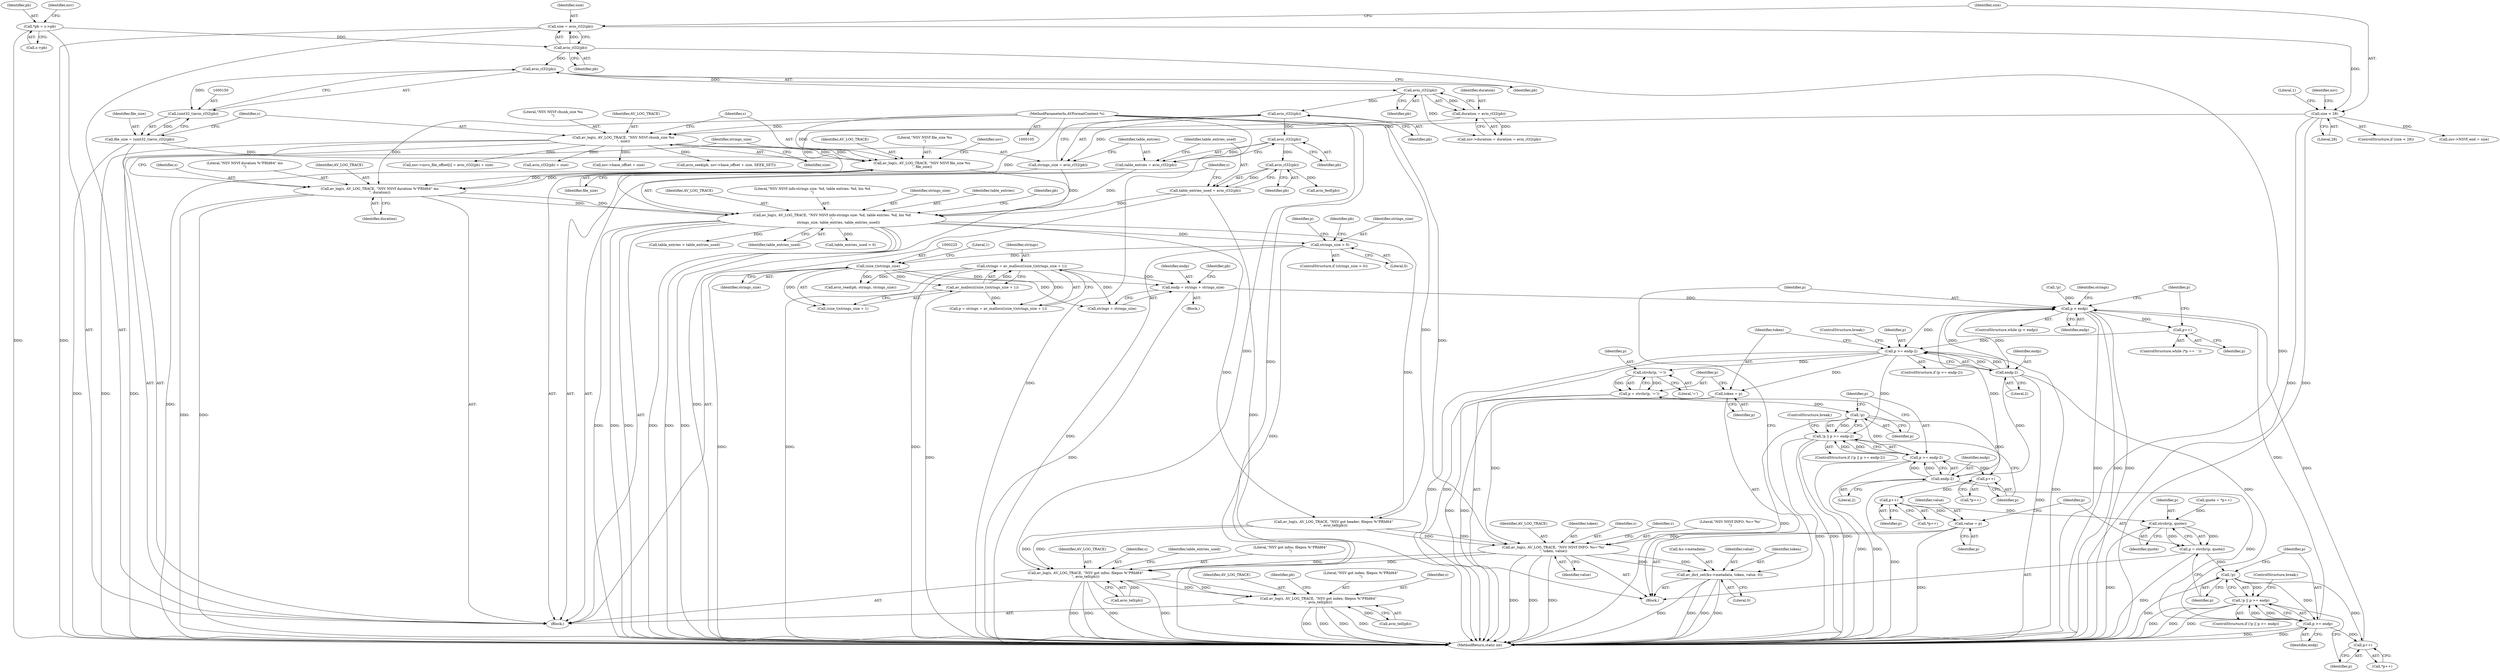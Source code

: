 digraph "0_FFmpeg_c24bcb553650b91e9eff15ef6e54ca73de2453b7@integer" {
"1000234" [label="(Call,endp = strings + strings_size)"];
"1000220" [label="(Call,strings = av_mallocz((size_t)strings_size + 1))"];
"1000222" [label="(Call,av_mallocz((size_t)strings_size + 1))"];
"1000224" [label="(Call,(size_t)strings_size)"];
"1000208" [label="(Call,strings_size > 0)"];
"1000188" [label="(Call,av_log(s, AV_LOG_TRACE, \"NSV NSVf info-strings size: %d, table entries: %d, bis %d\n\",\n            strings_size, table_entries, table_entries_used))"];
"1000171" [label="(Call,av_log(s, AV_LOG_TRACE, \"NSV NSVf duration %\"PRId64\" ms\n\", duration))"];
"1000158" [label="(Call,av_log(s, AV_LOG_TRACE, \"NSV NSVf file_size %u\n\", file_size))"];
"1000153" [label="(Call,av_log(s, AV_LOG_TRACE, \"NSV NSVf chunk_size %u\n\", size))"];
"1000106" [label="(MethodParameterIn,AVFormatContext *s)"];
"1000136" [label="(Call,size < 28)"];
"1000131" [label="(Call,size = avio_rl32(pb))"];
"1000133" [label="(Call,avio_rl32(pb))"];
"1000115" [label="(Call,*pb = s->pb)"];
"1000147" [label="(Call,file_size = (uint32_t)avio_rl32(pb))"];
"1000149" [label="(Call,(uint32_t)avio_rl32(pb))"];
"1000151" [label="(Call,avio_rl32(pb))"];
"1000167" [label="(Call,duration = avio_rl32(pb))"];
"1000169" [label="(Call,avio_rl32(pb))"];
"1000176" [label="(Call,strings_size = avio_rl32(pb))"];
"1000178" [label="(Call,avio_rl32(pb))"];
"1000180" [label="(Call,table_entries = avio_rl32(pb))"];
"1000182" [label="(Call,avio_rl32(pb))"];
"1000184" [label="(Call,table_entries_used = avio_rl32(pb))"];
"1000186" [label="(Call,avio_rl32(pb))"];
"1000244" [label="(Call,p < endp)"];
"1000253" [label="(Call,p++)"];
"1000256" [label="(Call,p >= endp-2)"];
"1000262" [label="(Call,token = p)"];
"1000311" [label="(Call,av_log(s, AV_LOG_TRACE, \"NSV NSVf INFO: %s='%s'\n\", token, value))"];
"1000317" [label="(Call,av_dict_set(&s->metadata, token, value, 0))"];
"1000333" [label="(Call,av_log(s, AV_LOG_TRACE, \"NSV got infos; filepos %\"PRId64\"\n\", avio_tell(pb)))"];
"1000449" [label="(Call,av_log(s, AV_LOG_TRACE, \"NSV got index; filepos %\"PRId64\"\n\", avio_tell(pb)))"];
"1000267" [label="(Call,strchr(p, '='))"];
"1000265" [label="(Call,p = strchr(p, '='))"];
"1000272" [label="(Call,!p)"];
"1000271" [label="(Call,!p || p >= endp-2)"];
"1000274" [label="(Call,p >= endp-2)"];
"1000282" [label="(Call,p++)"];
"1000288" [label="(Call,p++)"];
"1000290" [label="(Call,value = p)"];
"1000295" [label="(Call,strchr(p, quote))"];
"1000293" [label="(Call,p = strchr(p, quote))"];
"1000300" [label="(Call,!p)"];
"1000299" [label="(Call,!p || p >= endp)"];
"1000302" [label="(Call,p >= endp)"];
"1000308" [label="(Call,p++)"];
"1000258" [label="(Call,endp-2)"];
"1000276" [label="(Call,endp-2)"];
"1000177" [label="(Identifier,strings_size)"];
"1000243" [label="(ControlStructure,while (p < endp))"];
"1000254" [label="(Identifier,p)"];
"1000269" [label="(Literal,'=')"];
"1000229" [label="(Call,!p)"];
"1000170" [label="(Identifier,pb)"];
"1000222" [label="(Call,av_mallocz((size_t)strings_size + 1))"];
"1000452" [label="(Literal,\"NSV got index; filepos %\"PRId64\"\n\")"];
"1000152" [label="(Identifier,pb)"];
"1000314" [label="(Literal,\"NSV NSVf INFO: %s='%s'\n\")"];
"1000322" [label="(Identifier,token)"];
"1000256" [label="(Call,p >= endp-2)"];
"1000266" [label="(Identifier,p)"];
"1000147" [label="(Call,file_size = (uint32_t)avio_rl32(pb))"];
"1000163" [label="(Call,nsv->duration = duration = avio_rl32(pb))"];
"1000207" [label="(ControlStructure,if (strings_size > 0))"];
"1000262" [label="(Call,token = p)"];
"1000133" [label="(Call,avio_rl32(pb))"];
"1000283" [label="(Identifier,p)"];
"1000210" [label="(Literal,0)"];
"1000171" [label="(Call,av_log(s, AV_LOG_TRACE, \"NSV NSVf duration %\"PRId64\" ms\n\", duration))"];
"1000178" [label="(Call,avio_rl32(pb))"];
"1000278" [label="(Literal,2)"];
"1000246" [label="(Identifier,endp)"];
"1000137" [label="(Identifier,size)"];
"1000289" [label="(Identifier,p)"];
"1000149" [label="(Call,(uint32_t)avio_rl32(pb))"];
"1000188" [label="(Call,av_log(s, AV_LOG_TRACE, \"NSV NSVf info-strings size: %d, table entries: %d, bis %d\n\",\n            strings_size, table_entries, table_entries_used))"];
"1000455" [label="(Call,avio_seek(pb, nsv->base_offset + size, SEEK_SET))"];
"1000305" [label="(ControlStructure,break;)"];
"1000161" [label="(Literal,\"NSV NSVf file_size %u\n\")"];
"1000157" [label="(Identifier,size)"];
"1000134" [label="(Identifier,pb)"];
"1000132" [label="(Identifier,size)"];
"1000337" [label="(Call,avio_tell(pb))"];
"1000309" [label="(Identifier,p)"];
"1000234" [label="(Call,endp = strings + strings_size)"];
"1000259" [label="(Identifier,endp)"];
"1000317" [label="(Call,av_dict_set(&s->metadata, token, value, 0))"];
"1000333" [label="(Call,av_log(s, AV_LOG_TRACE, \"NSV got infos; filepos %\"PRId64\"\n\", avio_tell(pb)))"];
"1000257" [label="(Identifier,p)"];
"1000271" [label="(Call,!p || p >= endp-2)"];
"1000316" [label="(Identifier,value)"];
"1000311" [label="(Call,av_log(s, AV_LOG_TRACE, \"NSV NSVf INFO: %s='%s'\n\", token, value))"];
"1000292" [label="(Identifier,p)"];
"1000219" [label="(Identifier,p)"];
"1000275" [label="(Identifier,p)"];
"1000176" [label="(Call,strings_size = avio_rl32(pb))"];
"1000323" [label="(Identifier,value)"];
"1000450" [label="(Identifier,s)"];
"1000116" [label="(Identifier,pb)"];
"1000245" [label="(Identifier,p)"];
"1000179" [label="(Identifier,pb)"];
"1000227" [label="(Literal,1)"];
"1000329" [label="(Identifier,pb)"];
"1000180" [label="(Call,table_entries = avio_rl32(pb))"];
"1000144" [label="(Identifier,nsv)"];
"1000303" [label="(Identifier,p)"];
"1000173" [label="(Identifier,AV_LOG_TRACE)"];
"1000128" [label="(Identifier,nsv)"];
"1000107" [label="(Block,)"];
"1000451" [label="(Identifier,AV_LOG_TRACE)"];
"1000313" [label="(Identifier,AV_LOG_TRACE)"];
"1000335" [label="(Identifier,AV_LOG_TRACE)"];
"1000226" [label="(Identifier,strings_size)"];
"1000287" [label="(Call,*p++)"];
"1000244" [label="(Call,p < endp)"];
"1000131" [label="(Call,size = avio_rl32(pb))"];
"1000476" [label="(MethodReturn,static int)"];
"1000264" [label="(Identifier,p)"];
"1000190" [label="(Identifier,AV_LOG_TRACE)"];
"1000334" [label="(Identifier,s)"];
"1000261" [label="(ControlStructure,break;)"];
"1000138" [label="(Literal,28)"];
"1000162" [label="(Identifier,file_size)"];
"1000304" [label="(Identifier,endp)"];
"1000302" [label="(Call,p >= endp)"];
"1000308" [label="(Call,p++)"];
"1000285" [label="(Call,quote = *p++)"];
"1000247" [label="(Block,)"];
"1000184" [label="(Call,table_entries_used = avio_rl32(pb))"];
"1000291" [label="(Identifier,value)"];
"1000175" [label="(Identifier,duration)"];
"1000141" [label="(Literal,1)"];
"1000117" [label="(Call,s->pb)"];
"1000277" [label="(Identifier,endp)"];
"1000172" [label="(Identifier,s)"];
"1000268" [label="(Identifier,p)"];
"1000191" [label="(Literal,\"NSV NSVf info-strings size: %d, table entries: %d, bis %d\n\")"];
"1000106" [label="(MethodParameterIn,AVFormatContext *s)"];
"1000389" [label="(Call,nsv->nsvs_file_offset[i] = avio_rl32(pb) + size)"];
"1000301" [label="(Identifier,p)"];
"1000260" [label="(Literal,2)"];
"1000273" [label="(Identifier,p)"];
"1000288" [label="(Call,p++)"];
"1000395" [label="(Call,avio_rl32(pb) + size)"];
"1000183" [label="(Identifier,pb)"];
"1000174" [label="(Literal,\"NSV NSVf duration %\"PRId64\" ms\n\")"];
"1000251" [label="(Identifier,p)"];
"1000307" [label="(Call,*p++)"];
"1000318" [label="(Call,&s->metadata)"];
"1000324" [label="(Literal,0)"];
"1000148" [label="(Identifier,file_size)"];
"1000270" [label="(ControlStructure,if (!p || p >= endp-2))"];
"1000192" [label="(Identifier,strings_size)"];
"1000457" [label="(Call,nsv->base_offset + size)"];
"1000456" [label="(Identifier,pb)"];
"1000158" [label="(Call,av_log(s, AV_LOG_TRACE, \"NSV NSVf file_size %u\n\", file_size))"];
"1000208" [label="(Call,strings_size > 0)"];
"1000154" [label="(Identifier,s)"];
"1000186" [label="(Call,avio_rl32(pb))"];
"1000315" [label="(Identifier,token)"];
"1000193" [label="(Identifier,table_entries)"];
"1000326" [label="(Identifier,strings)"];
"1000267" [label="(Call,strchr(p, '='))"];
"1000453" [label="(Call,avio_tell(pb))"];
"1000167" [label="(Call,duration = avio_rl32(pb))"];
"1000153" [label="(Call,av_log(s, AV_LOG_TRACE, \"NSV NSVf chunk_size %u\n\", size))"];
"1000295" [label="(Call,strchr(p, quote))"];
"1000185" [label="(Identifier,table_entries_used)"];
"1000265" [label="(Call,p = strchr(p, '='))"];
"1000155" [label="(Identifier,AV_LOG_TRACE)"];
"1000341" [label="(Identifier,table_entries_used)"];
"1000220" [label="(Call,strings = av_mallocz((size_t)strings_size + 1))"];
"1000135" [label="(ControlStructure,if (size < 28))"];
"1000201" [label="(Call,av_log(s, AV_LOG_TRACE, \"NSV got header; filepos %\"PRId64\"\n\", avio_tell(pb)))"];
"1000189" [label="(Identifier,s)"];
"1000168" [label="(Identifier,duration)"];
"1000297" [label="(Identifier,quote)"];
"1000182" [label="(Call,avio_rl32(pb))"];
"1000272" [label="(Call,!p)"];
"1000298" [label="(ControlStructure,if (!p || p >= endp))"];
"1000258" [label="(Call,endp-2)"];
"1000290" [label="(Call,value = p)"];
"1000165" [label="(Identifier,nsv)"];
"1000300" [label="(Call,!p)"];
"1000197" [label="(Identifier,pb)"];
"1000281" [label="(Call,*p++)"];
"1000276" [label="(Call,endp-2)"];
"1000401" [label="(Call,table_entries > table_entries_used)"];
"1000299" [label="(Call,!p || p >= endp)"];
"1000223" [label="(Call,(size_t)strings_size + 1)"];
"1000169" [label="(Call,avio_rl32(pb))"];
"1000296" [label="(Identifier,p)"];
"1000235" [label="(Identifier,endp)"];
"1000263" [label="(Identifier,token)"];
"1000194" [label="(Identifier,table_entries_used)"];
"1000274" [label="(Call,p >= endp-2)"];
"1000218" [label="(Call,p = strings = av_mallocz((size_t)strings_size + 1))"];
"1000293" [label="(Call,p = strchr(p, quote))"];
"1000160" [label="(Identifier,AV_LOG_TRACE)"];
"1000187" [label="(Identifier,pb)"];
"1000248" [label="(ControlStructure,while (*p == ' '))"];
"1000336" [label="(Literal,\"NSV got infos; filepos %\"PRId64\"\n\")"];
"1000279" [label="(ControlStructure,break;)"];
"1000224" [label="(Call,(size_t)strings_size)"];
"1000221" [label="(Identifier,strings)"];
"1000294" [label="(Identifier,p)"];
"1000209" [label="(Identifier,strings_size)"];
"1000151" [label="(Call,avio_rl32(pb))"];
"1000181" [label="(Identifier,table_entries)"];
"1000136" [label="(Call,size < 28)"];
"1000253" [label="(Call,p++)"];
"1000236" [label="(Call,strings + strings_size)"];
"1000115" [label="(Call,*pb = s->pb)"];
"1000240" [label="(Identifier,pb)"];
"1000449" [label="(Call,av_log(s, AV_LOG_TRACE, \"NSV got index; filepos %\"PRId64\"\n\", avio_tell(pb)))"];
"1000312" [label="(Identifier,s)"];
"1000340" [label="(Call,table_entries_used > 0)"];
"1000142" [label="(Call,nsv->NSVf_end = size)"];
"1000282" [label="(Call,p++)"];
"1000156" [label="(Literal,\"NSV NSVf chunk_size %u\n\")"];
"1000196" [label="(Call,avio_feof(pb))"];
"1000320" [label="(Identifier,s)"];
"1000159" [label="(Identifier,s)"];
"1000255" [label="(ControlStructure,if (p >= endp-2))"];
"1000211" [label="(Block,)"];
"1000239" [label="(Call,avio_read(pb, strings, strings_size))"];
"1000234" -> "1000211"  [label="AST: "];
"1000234" -> "1000236"  [label="CFG: "];
"1000235" -> "1000234"  [label="AST: "];
"1000236" -> "1000234"  [label="AST: "];
"1000240" -> "1000234"  [label="CFG: "];
"1000234" -> "1000476"  [label="DDG: "];
"1000220" -> "1000234"  [label="DDG: "];
"1000224" -> "1000234"  [label="DDG: "];
"1000234" -> "1000244"  [label="DDG: "];
"1000220" -> "1000218"  [label="AST: "];
"1000220" -> "1000222"  [label="CFG: "];
"1000221" -> "1000220"  [label="AST: "];
"1000222" -> "1000220"  [label="AST: "];
"1000218" -> "1000220"  [label="CFG: "];
"1000220" -> "1000476"  [label="DDG: "];
"1000220" -> "1000476"  [label="DDG: "];
"1000220" -> "1000218"  [label="DDG: "];
"1000222" -> "1000220"  [label="DDG: "];
"1000220" -> "1000236"  [label="DDG: "];
"1000220" -> "1000239"  [label="DDG: "];
"1000222" -> "1000223"  [label="CFG: "];
"1000223" -> "1000222"  [label="AST: "];
"1000222" -> "1000476"  [label="DDG: "];
"1000222" -> "1000218"  [label="DDG: "];
"1000224" -> "1000222"  [label="DDG: "];
"1000224" -> "1000223"  [label="AST: "];
"1000224" -> "1000226"  [label="CFG: "];
"1000225" -> "1000224"  [label="AST: "];
"1000226" -> "1000224"  [label="AST: "];
"1000227" -> "1000224"  [label="CFG: "];
"1000224" -> "1000476"  [label="DDG: "];
"1000224" -> "1000223"  [label="DDG: "];
"1000208" -> "1000224"  [label="DDG: "];
"1000224" -> "1000236"  [label="DDG: "];
"1000224" -> "1000239"  [label="DDG: "];
"1000208" -> "1000207"  [label="AST: "];
"1000208" -> "1000210"  [label="CFG: "];
"1000209" -> "1000208"  [label="AST: "];
"1000210" -> "1000208"  [label="AST: "];
"1000219" -> "1000208"  [label="CFG: "];
"1000329" -> "1000208"  [label="CFG: "];
"1000208" -> "1000476"  [label="DDG: "];
"1000208" -> "1000476"  [label="DDG: "];
"1000188" -> "1000208"  [label="DDG: "];
"1000188" -> "1000107"  [label="AST: "];
"1000188" -> "1000194"  [label="CFG: "];
"1000189" -> "1000188"  [label="AST: "];
"1000190" -> "1000188"  [label="AST: "];
"1000191" -> "1000188"  [label="AST: "];
"1000192" -> "1000188"  [label="AST: "];
"1000193" -> "1000188"  [label="AST: "];
"1000194" -> "1000188"  [label="AST: "];
"1000197" -> "1000188"  [label="CFG: "];
"1000188" -> "1000476"  [label="DDG: "];
"1000188" -> "1000476"  [label="DDG: "];
"1000188" -> "1000476"  [label="DDG: "];
"1000188" -> "1000476"  [label="DDG: "];
"1000188" -> "1000476"  [label="DDG: "];
"1000188" -> "1000476"  [label="DDG: "];
"1000171" -> "1000188"  [label="DDG: "];
"1000171" -> "1000188"  [label="DDG: "];
"1000106" -> "1000188"  [label="DDG: "];
"1000176" -> "1000188"  [label="DDG: "];
"1000180" -> "1000188"  [label="DDG: "];
"1000184" -> "1000188"  [label="DDG: "];
"1000188" -> "1000201"  [label="DDG: "];
"1000188" -> "1000201"  [label="DDG: "];
"1000188" -> "1000340"  [label="DDG: "];
"1000188" -> "1000401"  [label="DDG: "];
"1000171" -> "1000107"  [label="AST: "];
"1000171" -> "1000175"  [label="CFG: "];
"1000172" -> "1000171"  [label="AST: "];
"1000173" -> "1000171"  [label="AST: "];
"1000174" -> "1000171"  [label="AST: "];
"1000175" -> "1000171"  [label="AST: "];
"1000177" -> "1000171"  [label="CFG: "];
"1000171" -> "1000476"  [label="DDG: "];
"1000171" -> "1000476"  [label="DDG: "];
"1000158" -> "1000171"  [label="DDG: "];
"1000158" -> "1000171"  [label="DDG: "];
"1000106" -> "1000171"  [label="DDG: "];
"1000167" -> "1000171"  [label="DDG: "];
"1000158" -> "1000107"  [label="AST: "];
"1000158" -> "1000162"  [label="CFG: "];
"1000159" -> "1000158"  [label="AST: "];
"1000160" -> "1000158"  [label="AST: "];
"1000161" -> "1000158"  [label="AST: "];
"1000162" -> "1000158"  [label="AST: "];
"1000165" -> "1000158"  [label="CFG: "];
"1000158" -> "1000476"  [label="DDG: "];
"1000158" -> "1000476"  [label="DDG: "];
"1000153" -> "1000158"  [label="DDG: "];
"1000153" -> "1000158"  [label="DDG: "];
"1000106" -> "1000158"  [label="DDG: "];
"1000147" -> "1000158"  [label="DDG: "];
"1000153" -> "1000107"  [label="AST: "];
"1000153" -> "1000157"  [label="CFG: "];
"1000154" -> "1000153"  [label="AST: "];
"1000155" -> "1000153"  [label="AST: "];
"1000156" -> "1000153"  [label="AST: "];
"1000157" -> "1000153"  [label="AST: "];
"1000159" -> "1000153"  [label="CFG: "];
"1000153" -> "1000476"  [label="DDG: "];
"1000153" -> "1000476"  [label="DDG: "];
"1000106" -> "1000153"  [label="DDG: "];
"1000136" -> "1000153"  [label="DDG: "];
"1000153" -> "1000389"  [label="DDG: "];
"1000153" -> "1000395"  [label="DDG: "];
"1000153" -> "1000455"  [label="DDG: "];
"1000153" -> "1000457"  [label="DDG: "];
"1000106" -> "1000105"  [label="AST: "];
"1000106" -> "1000476"  [label="DDG: "];
"1000106" -> "1000201"  [label="DDG: "];
"1000106" -> "1000311"  [label="DDG: "];
"1000106" -> "1000333"  [label="DDG: "];
"1000106" -> "1000449"  [label="DDG: "];
"1000136" -> "1000135"  [label="AST: "];
"1000136" -> "1000138"  [label="CFG: "];
"1000137" -> "1000136"  [label="AST: "];
"1000138" -> "1000136"  [label="AST: "];
"1000141" -> "1000136"  [label="CFG: "];
"1000144" -> "1000136"  [label="CFG: "];
"1000136" -> "1000476"  [label="DDG: "];
"1000136" -> "1000476"  [label="DDG: "];
"1000131" -> "1000136"  [label="DDG: "];
"1000136" -> "1000142"  [label="DDG: "];
"1000131" -> "1000107"  [label="AST: "];
"1000131" -> "1000133"  [label="CFG: "];
"1000132" -> "1000131"  [label="AST: "];
"1000133" -> "1000131"  [label="AST: "];
"1000137" -> "1000131"  [label="CFG: "];
"1000131" -> "1000476"  [label="DDG: "];
"1000133" -> "1000131"  [label="DDG: "];
"1000133" -> "1000134"  [label="CFG: "];
"1000134" -> "1000133"  [label="AST: "];
"1000133" -> "1000476"  [label="DDG: "];
"1000115" -> "1000133"  [label="DDG: "];
"1000133" -> "1000151"  [label="DDG: "];
"1000115" -> "1000107"  [label="AST: "];
"1000115" -> "1000117"  [label="CFG: "];
"1000116" -> "1000115"  [label="AST: "];
"1000117" -> "1000115"  [label="AST: "];
"1000128" -> "1000115"  [label="CFG: "];
"1000115" -> "1000476"  [label="DDG: "];
"1000147" -> "1000107"  [label="AST: "];
"1000147" -> "1000149"  [label="CFG: "];
"1000148" -> "1000147"  [label="AST: "];
"1000149" -> "1000147"  [label="AST: "];
"1000154" -> "1000147"  [label="CFG: "];
"1000147" -> "1000476"  [label="DDG: "];
"1000149" -> "1000147"  [label="DDG: "];
"1000149" -> "1000151"  [label="CFG: "];
"1000150" -> "1000149"  [label="AST: "];
"1000151" -> "1000149"  [label="AST: "];
"1000151" -> "1000149"  [label="DDG: "];
"1000151" -> "1000152"  [label="CFG: "];
"1000152" -> "1000151"  [label="AST: "];
"1000151" -> "1000169"  [label="DDG: "];
"1000167" -> "1000163"  [label="AST: "];
"1000167" -> "1000169"  [label="CFG: "];
"1000168" -> "1000167"  [label="AST: "];
"1000169" -> "1000167"  [label="AST: "];
"1000163" -> "1000167"  [label="CFG: "];
"1000167" -> "1000163"  [label="DDG: "];
"1000169" -> "1000167"  [label="DDG: "];
"1000169" -> "1000170"  [label="CFG: "];
"1000170" -> "1000169"  [label="AST: "];
"1000169" -> "1000163"  [label="DDG: "];
"1000169" -> "1000178"  [label="DDG: "];
"1000176" -> "1000107"  [label="AST: "];
"1000176" -> "1000178"  [label="CFG: "];
"1000177" -> "1000176"  [label="AST: "];
"1000178" -> "1000176"  [label="AST: "];
"1000181" -> "1000176"  [label="CFG: "];
"1000178" -> "1000176"  [label="DDG: "];
"1000178" -> "1000179"  [label="CFG: "];
"1000179" -> "1000178"  [label="AST: "];
"1000178" -> "1000182"  [label="DDG: "];
"1000180" -> "1000107"  [label="AST: "];
"1000180" -> "1000182"  [label="CFG: "];
"1000181" -> "1000180"  [label="AST: "];
"1000182" -> "1000180"  [label="AST: "];
"1000185" -> "1000180"  [label="CFG: "];
"1000182" -> "1000180"  [label="DDG: "];
"1000182" -> "1000183"  [label="CFG: "];
"1000183" -> "1000182"  [label="AST: "];
"1000182" -> "1000186"  [label="DDG: "];
"1000184" -> "1000107"  [label="AST: "];
"1000184" -> "1000186"  [label="CFG: "];
"1000185" -> "1000184"  [label="AST: "];
"1000186" -> "1000184"  [label="AST: "];
"1000189" -> "1000184"  [label="CFG: "];
"1000184" -> "1000476"  [label="DDG: "];
"1000186" -> "1000184"  [label="DDG: "];
"1000186" -> "1000187"  [label="CFG: "];
"1000187" -> "1000186"  [label="AST: "];
"1000186" -> "1000196"  [label="DDG: "];
"1000244" -> "1000243"  [label="AST: "];
"1000244" -> "1000246"  [label="CFG: "];
"1000245" -> "1000244"  [label="AST: "];
"1000246" -> "1000244"  [label="AST: "];
"1000251" -> "1000244"  [label="CFG: "];
"1000326" -> "1000244"  [label="CFG: "];
"1000244" -> "1000476"  [label="DDG: "];
"1000244" -> "1000476"  [label="DDG: "];
"1000244" -> "1000476"  [label="DDG: "];
"1000308" -> "1000244"  [label="DDG: "];
"1000229" -> "1000244"  [label="DDG: "];
"1000258" -> "1000244"  [label="DDG: "];
"1000276" -> "1000244"  [label="DDG: "];
"1000302" -> "1000244"  [label="DDG: "];
"1000244" -> "1000253"  [label="DDG: "];
"1000244" -> "1000256"  [label="DDG: "];
"1000244" -> "1000258"  [label="DDG: "];
"1000253" -> "1000248"  [label="AST: "];
"1000253" -> "1000254"  [label="CFG: "];
"1000254" -> "1000253"  [label="AST: "];
"1000251" -> "1000253"  [label="CFG: "];
"1000253" -> "1000256"  [label="DDG: "];
"1000256" -> "1000255"  [label="AST: "];
"1000256" -> "1000258"  [label="CFG: "];
"1000257" -> "1000256"  [label="AST: "];
"1000258" -> "1000256"  [label="AST: "];
"1000261" -> "1000256"  [label="CFG: "];
"1000263" -> "1000256"  [label="CFG: "];
"1000256" -> "1000476"  [label="DDG: "];
"1000256" -> "1000476"  [label="DDG: "];
"1000256" -> "1000476"  [label="DDG: "];
"1000258" -> "1000256"  [label="DDG: "];
"1000258" -> "1000256"  [label="DDG: "];
"1000256" -> "1000262"  [label="DDG: "];
"1000256" -> "1000267"  [label="DDG: "];
"1000256" -> "1000271"  [label="DDG: "];
"1000262" -> "1000247"  [label="AST: "];
"1000262" -> "1000264"  [label="CFG: "];
"1000263" -> "1000262"  [label="AST: "];
"1000264" -> "1000262"  [label="AST: "];
"1000266" -> "1000262"  [label="CFG: "];
"1000262" -> "1000476"  [label="DDG: "];
"1000262" -> "1000311"  [label="DDG: "];
"1000311" -> "1000247"  [label="AST: "];
"1000311" -> "1000316"  [label="CFG: "];
"1000312" -> "1000311"  [label="AST: "];
"1000313" -> "1000311"  [label="AST: "];
"1000314" -> "1000311"  [label="AST: "];
"1000315" -> "1000311"  [label="AST: "];
"1000316" -> "1000311"  [label="AST: "];
"1000320" -> "1000311"  [label="CFG: "];
"1000311" -> "1000476"  [label="DDG: "];
"1000311" -> "1000476"  [label="DDG: "];
"1000311" -> "1000476"  [label="DDG: "];
"1000201" -> "1000311"  [label="DDG: "];
"1000201" -> "1000311"  [label="DDG: "];
"1000290" -> "1000311"  [label="DDG: "];
"1000311" -> "1000317"  [label="DDG: "];
"1000311" -> "1000317"  [label="DDG: "];
"1000311" -> "1000333"  [label="DDG: "];
"1000311" -> "1000333"  [label="DDG: "];
"1000317" -> "1000247"  [label="AST: "];
"1000317" -> "1000324"  [label="CFG: "];
"1000318" -> "1000317"  [label="AST: "];
"1000322" -> "1000317"  [label="AST: "];
"1000323" -> "1000317"  [label="AST: "];
"1000324" -> "1000317"  [label="AST: "];
"1000245" -> "1000317"  [label="CFG: "];
"1000317" -> "1000476"  [label="DDG: "];
"1000317" -> "1000476"  [label="DDG: "];
"1000317" -> "1000476"  [label="DDG: "];
"1000317" -> "1000476"  [label="DDG: "];
"1000333" -> "1000107"  [label="AST: "];
"1000333" -> "1000337"  [label="CFG: "];
"1000334" -> "1000333"  [label="AST: "];
"1000335" -> "1000333"  [label="AST: "];
"1000336" -> "1000333"  [label="AST: "];
"1000337" -> "1000333"  [label="AST: "];
"1000341" -> "1000333"  [label="CFG: "];
"1000333" -> "1000476"  [label="DDG: "];
"1000333" -> "1000476"  [label="DDG: "];
"1000333" -> "1000476"  [label="DDG: "];
"1000333" -> "1000476"  [label="DDG: "];
"1000201" -> "1000333"  [label="DDG: "];
"1000201" -> "1000333"  [label="DDG: "];
"1000337" -> "1000333"  [label="DDG: "];
"1000333" -> "1000449"  [label="DDG: "];
"1000333" -> "1000449"  [label="DDG: "];
"1000449" -> "1000107"  [label="AST: "];
"1000449" -> "1000453"  [label="CFG: "];
"1000450" -> "1000449"  [label="AST: "];
"1000451" -> "1000449"  [label="AST: "];
"1000452" -> "1000449"  [label="AST: "];
"1000453" -> "1000449"  [label="AST: "];
"1000456" -> "1000449"  [label="CFG: "];
"1000449" -> "1000476"  [label="DDG: "];
"1000449" -> "1000476"  [label="DDG: "];
"1000449" -> "1000476"  [label="DDG: "];
"1000449" -> "1000476"  [label="DDG: "];
"1000453" -> "1000449"  [label="DDG: "];
"1000267" -> "1000265"  [label="AST: "];
"1000267" -> "1000269"  [label="CFG: "];
"1000268" -> "1000267"  [label="AST: "];
"1000269" -> "1000267"  [label="AST: "];
"1000265" -> "1000267"  [label="CFG: "];
"1000267" -> "1000265"  [label="DDG: "];
"1000267" -> "1000265"  [label="DDG: "];
"1000265" -> "1000247"  [label="AST: "];
"1000266" -> "1000265"  [label="AST: "];
"1000273" -> "1000265"  [label="CFG: "];
"1000265" -> "1000476"  [label="DDG: "];
"1000265" -> "1000272"  [label="DDG: "];
"1000272" -> "1000271"  [label="AST: "];
"1000272" -> "1000273"  [label="CFG: "];
"1000273" -> "1000272"  [label="AST: "];
"1000275" -> "1000272"  [label="CFG: "];
"1000271" -> "1000272"  [label="CFG: "];
"1000272" -> "1000476"  [label="DDG: "];
"1000272" -> "1000271"  [label="DDG: "];
"1000272" -> "1000274"  [label="DDG: "];
"1000272" -> "1000282"  [label="DDG: "];
"1000271" -> "1000270"  [label="AST: "];
"1000271" -> "1000274"  [label="CFG: "];
"1000274" -> "1000271"  [label="AST: "];
"1000279" -> "1000271"  [label="CFG: "];
"1000283" -> "1000271"  [label="CFG: "];
"1000271" -> "1000476"  [label="DDG: "];
"1000271" -> "1000476"  [label="DDG: "];
"1000271" -> "1000476"  [label="DDG: "];
"1000274" -> "1000271"  [label="DDG: "];
"1000274" -> "1000271"  [label="DDG: "];
"1000274" -> "1000276"  [label="CFG: "];
"1000275" -> "1000274"  [label="AST: "];
"1000276" -> "1000274"  [label="AST: "];
"1000274" -> "1000476"  [label="DDG: "];
"1000274" -> "1000476"  [label="DDG: "];
"1000276" -> "1000274"  [label="DDG: "];
"1000276" -> "1000274"  [label="DDG: "];
"1000274" -> "1000282"  [label="DDG: "];
"1000282" -> "1000281"  [label="AST: "];
"1000282" -> "1000283"  [label="CFG: "];
"1000283" -> "1000282"  [label="AST: "];
"1000281" -> "1000282"  [label="CFG: "];
"1000282" -> "1000288"  [label="DDG: "];
"1000288" -> "1000287"  [label="AST: "];
"1000288" -> "1000289"  [label="CFG: "];
"1000289" -> "1000288"  [label="AST: "];
"1000287" -> "1000288"  [label="CFG: "];
"1000288" -> "1000290"  [label="DDG: "];
"1000288" -> "1000295"  [label="DDG: "];
"1000290" -> "1000247"  [label="AST: "];
"1000290" -> "1000292"  [label="CFG: "];
"1000291" -> "1000290"  [label="AST: "];
"1000292" -> "1000290"  [label="AST: "];
"1000294" -> "1000290"  [label="CFG: "];
"1000290" -> "1000476"  [label="DDG: "];
"1000295" -> "1000293"  [label="AST: "];
"1000295" -> "1000297"  [label="CFG: "];
"1000296" -> "1000295"  [label="AST: "];
"1000297" -> "1000295"  [label="AST: "];
"1000293" -> "1000295"  [label="CFG: "];
"1000295" -> "1000476"  [label="DDG: "];
"1000295" -> "1000293"  [label="DDG: "];
"1000295" -> "1000293"  [label="DDG: "];
"1000285" -> "1000295"  [label="DDG: "];
"1000293" -> "1000247"  [label="AST: "];
"1000294" -> "1000293"  [label="AST: "];
"1000301" -> "1000293"  [label="CFG: "];
"1000293" -> "1000476"  [label="DDG: "];
"1000293" -> "1000300"  [label="DDG: "];
"1000300" -> "1000299"  [label="AST: "];
"1000300" -> "1000301"  [label="CFG: "];
"1000301" -> "1000300"  [label="AST: "];
"1000303" -> "1000300"  [label="CFG: "];
"1000299" -> "1000300"  [label="CFG: "];
"1000300" -> "1000476"  [label="DDG: "];
"1000300" -> "1000299"  [label="DDG: "];
"1000300" -> "1000302"  [label="DDG: "];
"1000300" -> "1000308"  [label="DDG: "];
"1000299" -> "1000298"  [label="AST: "];
"1000299" -> "1000302"  [label="CFG: "];
"1000302" -> "1000299"  [label="AST: "];
"1000305" -> "1000299"  [label="CFG: "];
"1000309" -> "1000299"  [label="CFG: "];
"1000299" -> "1000476"  [label="DDG: "];
"1000299" -> "1000476"  [label="DDG: "];
"1000299" -> "1000476"  [label="DDG: "];
"1000302" -> "1000299"  [label="DDG: "];
"1000302" -> "1000299"  [label="DDG: "];
"1000302" -> "1000304"  [label="CFG: "];
"1000303" -> "1000302"  [label="AST: "];
"1000304" -> "1000302"  [label="AST: "];
"1000302" -> "1000476"  [label="DDG: "];
"1000302" -> "1000476"  [label="DDG: "];
"1000258" -> "1000302"  [label="DDG: "];
"1000276" -> "1000302"  [label="DDG: "];
"1000302" -> "1000308"  [label="DDG: "];
"1000308" -> "1000307"  [label="AST: "];
"1000308" -> "1000309"  [label="CFG: "];
"1000309" -> "1000308"  [label="AST: "];
"1000307" -> "1000308"  [label="CFG: "];
"1000258" -> "1000260"  [label="CFG: "];
"1000259" -> "1000258"  [label="AST: "];
"1000260" -> "1000258"  [label="AST: "];
"1000258" -> "1000476"  [label="DDG: "];
"1000258" -> "1000276"  [label="DDG: "];
"1000276" -> "1000278"  [label="CFG: "];
"1000277" -> "1000276"  [label="AST: "];
"1000278" -> "1000276"  [label="AST: "];
"1000276" -> "1000476"  [label="DDG: "];
}
